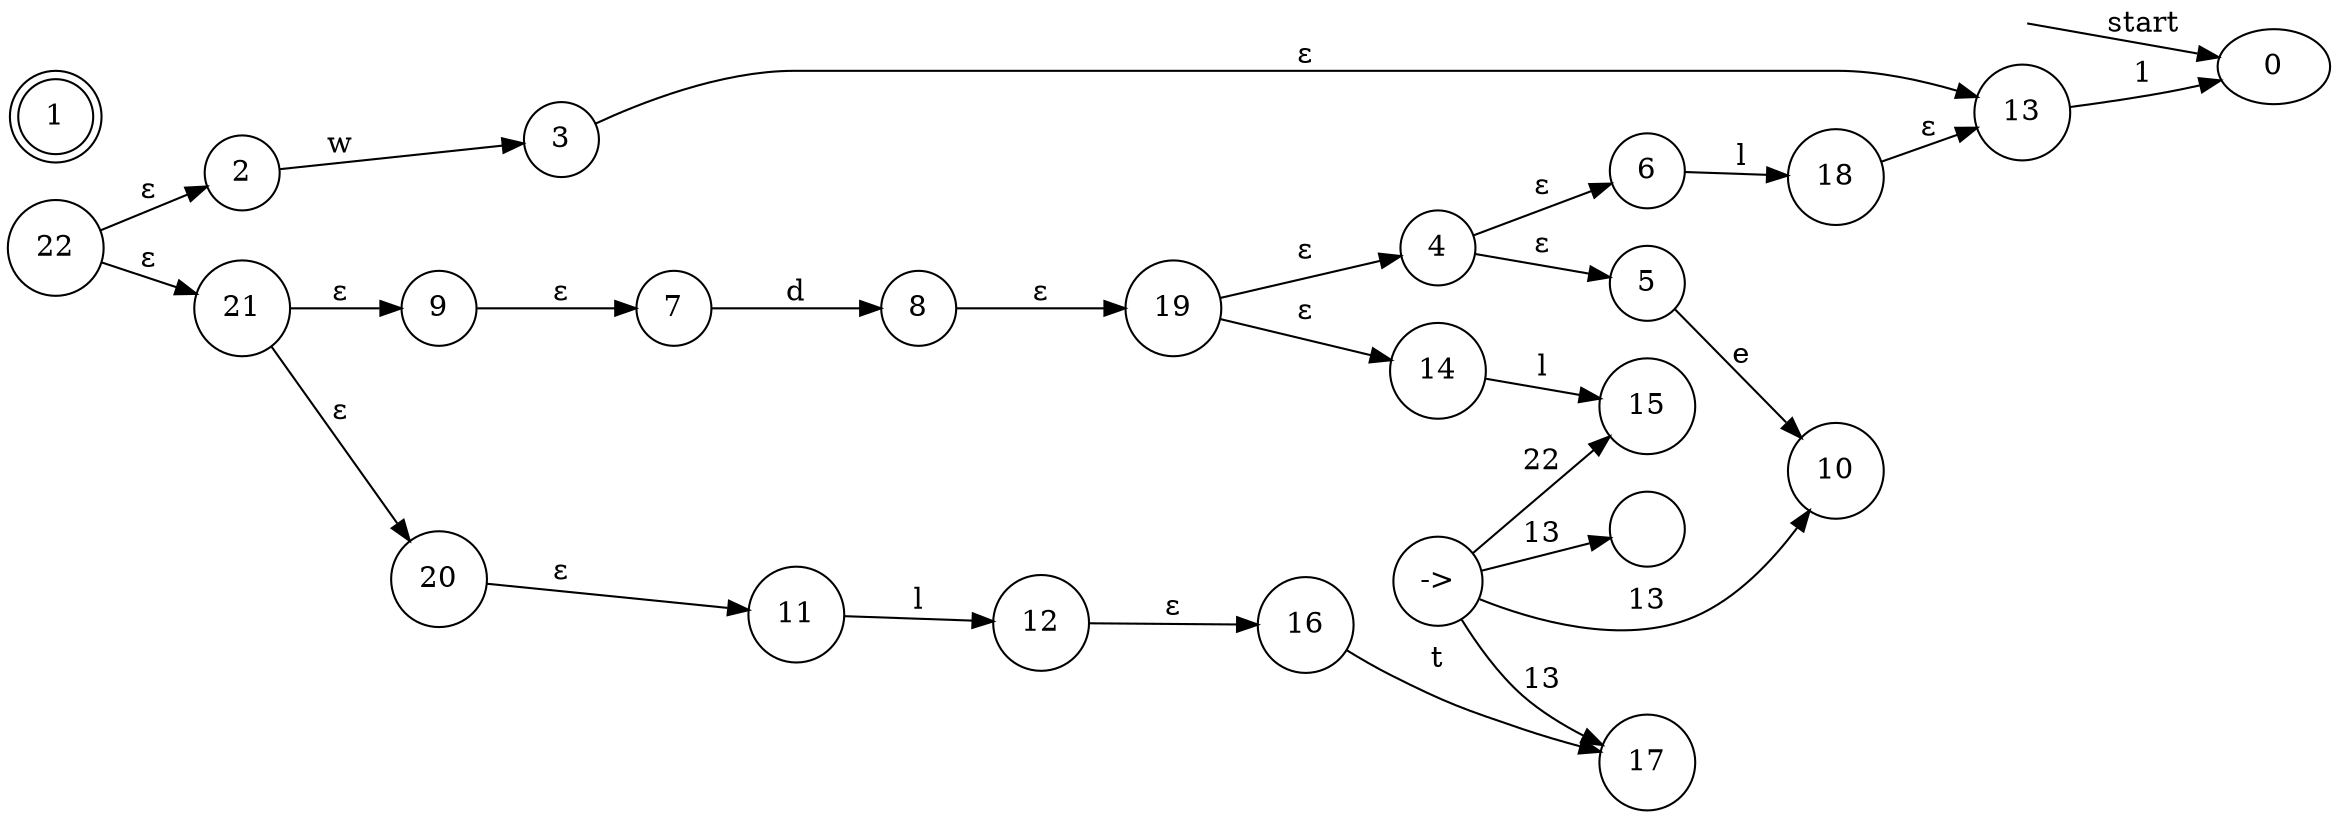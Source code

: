 digraph enfa {
    rankdir = LR;
    __start [style = invis, shape = point];
    __start -> "0" [ label = "start" ];
    node [shape = doublecircle]; "1"
    node [shape = circle];
    "4" -> "5" [ label = "&epsilon;" ];
    "4" -> "6" [ label = "&epsilon;" ];
    "2" -> "3" [ label = "w" ];
    "14" -> "15" [ label = "l" ];
    "7" -> "8" [ label = "d" ];
    "16" -> "17" [ label = "t" ];
    "9" -> "7" [ label = "&epsilon;" ];
    "11" -> "12" [ label = "l" ];
    "5" -> "10" [ label = "e" ];
    "6" -> "18" [ label = "l" ];
    "3" -> "13" [ label = "&epsilon;" ];
    "20" -> "11" [ label = "&epsilon;" ];
    "19" -> "14" [ label = "&epsilon;" ];
    "19" -> "4" [ label = "&epsilon;" ];
    "8" -> "19" [ label = "&epsilon;" ];
    "12" -> "16" [ label = "&epsilon;" ];
    "18" -> "13" [ label = "&epsilon;" ];
    "21" -> "9" [ label = "&epsilon;" ];
    "21" -> "20" [ label = "&epsilon;" ];
    "22" -> "2" [ label = "&epsilon;" ];
    "22" -> "21" [ label = "&epsilon;" ];
    "13" -> "0" [ label = "1" ];
    "->" -> "15" [ label = "22" ];
    "->" -> "10" [ label = "13" ];
    "->" -> "17" [ label = "13" ];
    "->" -> "" [ label = "13" ];
}
